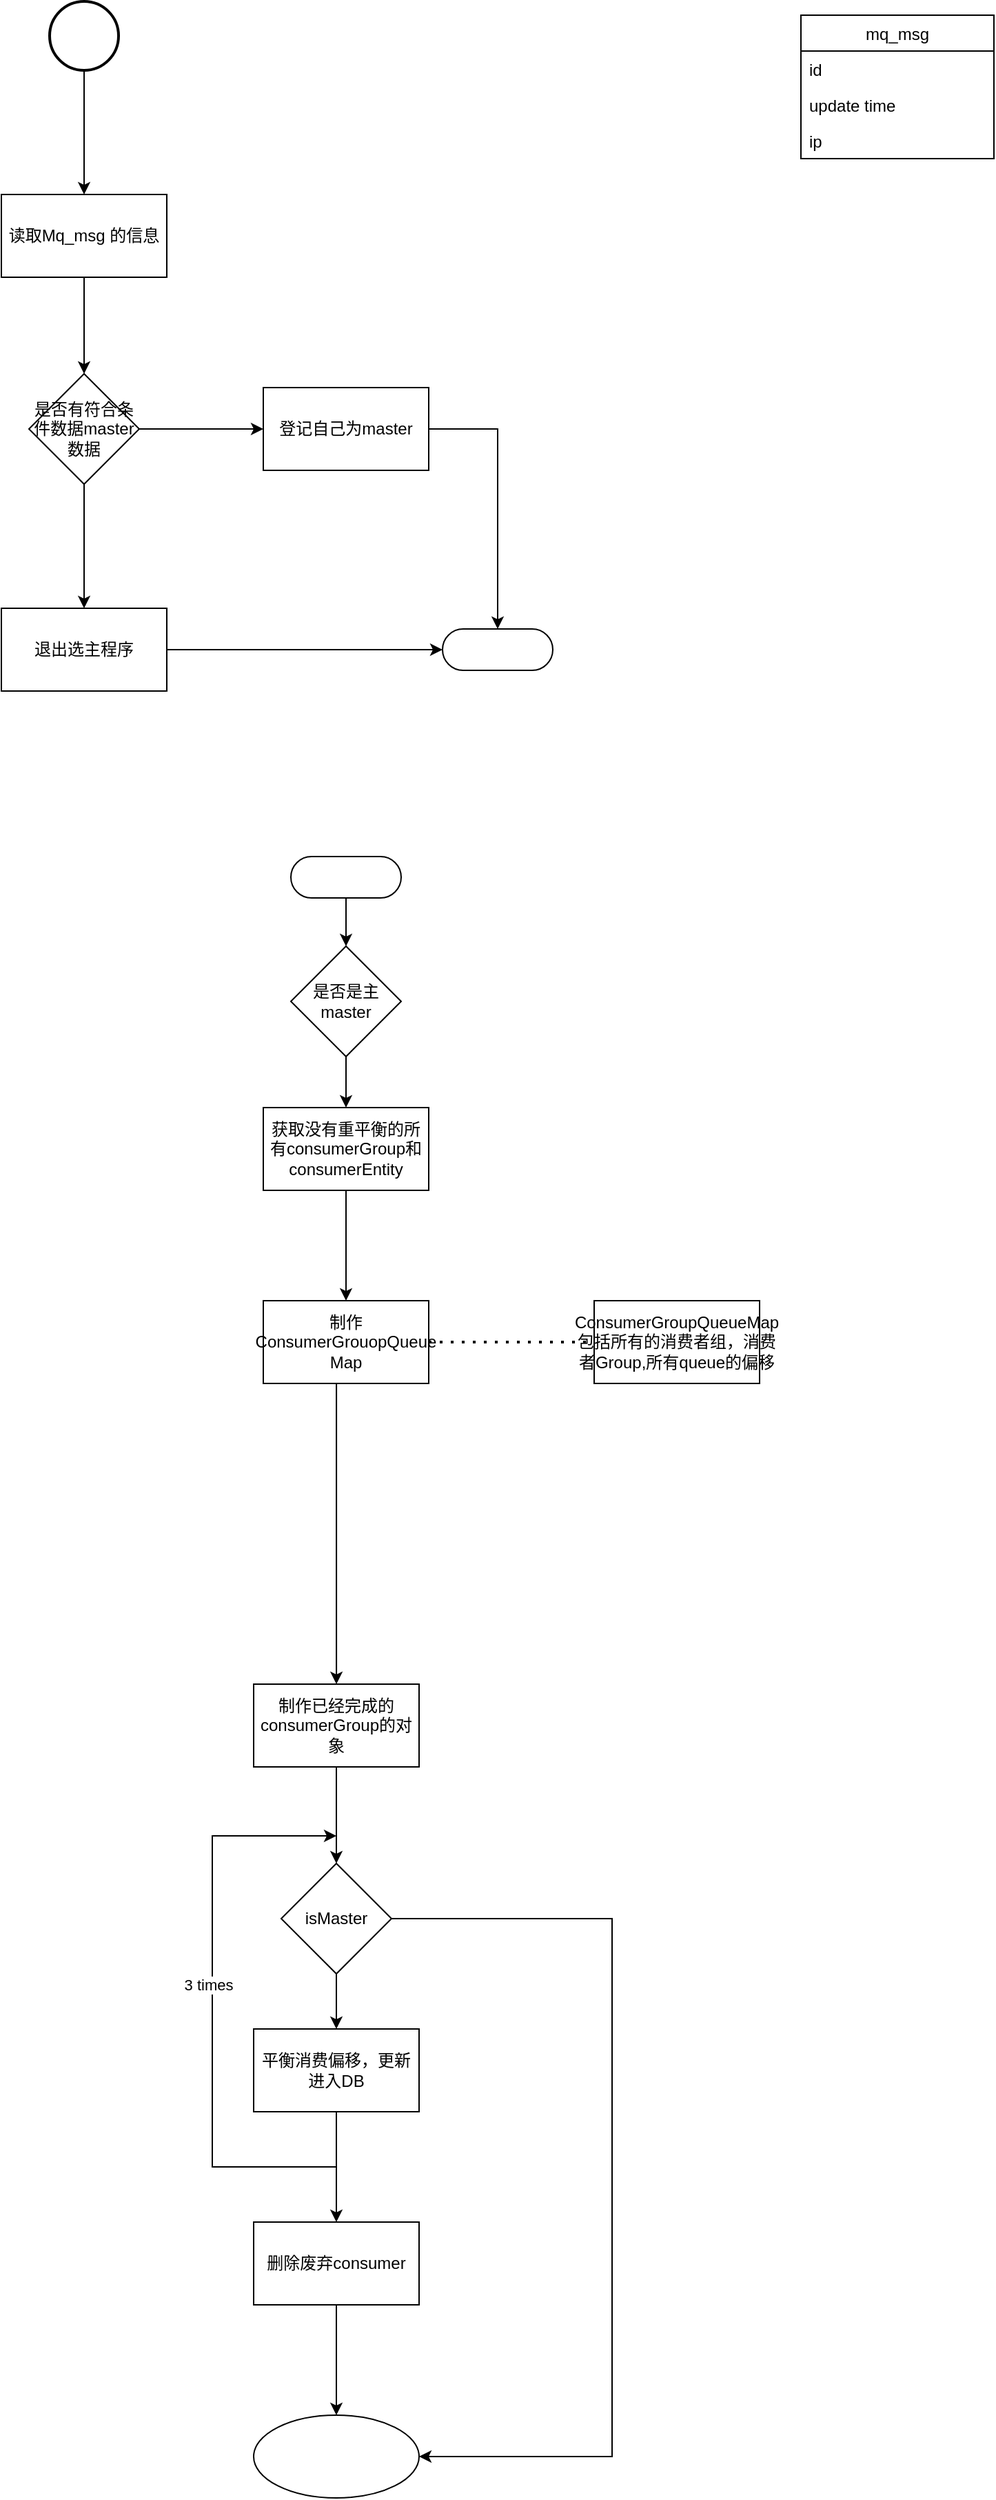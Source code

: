 <mxfile version="20.3.3" type="github">
  <diagram id="A1IVkFVI3k7iJlv4y0Dh" name="第 1 页">
    <mxGraphModel dx="1422" dy="826" grid="1" gridSize="10" guides="1" tooltips="1" connect="1" arrows="1" fold="1" page="1" pageScale="1" pageWidth="827" pageHeight="1169" math="0" shadow="0">
      <root>
        <mxCell id="0" />
        <mxCell id="1" parent="0" />
        <mxCell id="qFUdo42KV_erRPcCLVei-1" value="mq_msg" style="swimlane;fontStyle=0;childLayout=stackLayout;horizontal=1;startSize=26;fillColor=none;horizontalStack=0;resizeParent=1;resizeParentMax=0;resizeLast=0;collapsible=1;marginBottom=0;" parent="1" vertex="1">
          <mxGeometry x="620" y="70" width="140" height="104" as="geometry">
            <mxRectangle x="280" y="280" width="90" height="30" as="alternateBounds" />
          </mxGeometry>
        </mxCell>
        <mxCell id="qFUdo42KV_erRPcCLVei-2" value="id" style="text;strokeColor=none;fillColor=none;align=left;verticalAlign=top;spacingLeft=4;spacingRight=4;overflow=hidden;rotatable=0;points=[[0,0.5],[1,0.5]];portConstraint=eastwest;" parent="qFUdo42KV_erRPcCLVei-1" vertex="1">
          <mxGeometry y="26" width="140" height="26" as="geometry" />
        </mxCell>
        <mxCell id="qFUdo42KV_erRPcCLVei-3" value="update time" style="text;strokeColor=none;fillColor=none;align=left;verticalAlign=top;spacingLeft=4;spacingRight=4;overflow=hidden;rotatable=0;points=[[0,0.5],[1,0.5]];portConstraint=eastwest;" parent="qFUdo42KV_erRPcCLVei-1" vertex="1">
          <mxGeometry y="52" width="140" height="26" as="geometry" />
        </mxCell>
        <mxCell id="qFUdo42KV_erRPcCLVei-4" value="ip" style="text;strokeColor=none;fillColor=none;align=left;verticalAlign=top;spacingLeft=4;spacingRight=4;overflow=hidden;rotatable=0;points=[[0,0.5],[1,0.5]];portConstraint=eastwest;" parent="qFUdo42KV_erRPcCLVei-1" vertex="1">
          <mxGeometry y="78" width="140" height="26" as="geometry" />
        </mxCell>
        <mxCell id="qFUdo42KV_erRPcCLVei-10" value="" style="edgeStyle=orthogonalEdgeStyle;rounded=0;orthogonalLoop=1;jettySize=auto;html=1;" parent="1" source="qFUdo42KV_erRPcCLVei-5" target="qFUdo42KV_erRPcCLVei-9" edge="1">
          <mxGeometry relative="1" as="geometry" />
        </mxCell>
        <mxCell id="qFUdo42KV_erRPcCLVei-5" value="读取Mq_msg 的信息" style="rounded=0;whiteSpace=wrap;html=1;" parent="1" vertex="1">
          <mxGeometry x="40" y="200" width="120" height="60" as="geometry" />
        </mxCell>
        <mxCell id="qFUdo42KV_erRPcCLVei-8" style="edgeStyle=orthogonalEdgeStyle;rounded=0;orthogonalLoop=1;jettySize=auto;html=1;" parent="1" source="qFUdo42KV_erRPcCLVei-7" target="qFUdo42KV_erRPcCLVei-5" edge="1">
          <mxGeometry relative="1" as="geometry" />
        </mxCell>
        <mxCell id="qFUdo42KV_erRPcCLVei-7" value="" style="strokeWidth=2;html=1;shape=mxgraph.flowchart.start_2;whiteSpace=wrap;" parent="1" vertex="1">
          <mxGeometry x="75" y="60" width="50" height="50" as="geometry" />
        </mxCell>
        <mxCell id="qFUdo42KV_erRPcCLVei-12" value="" style="edgeStyle=orthogonalEdgeStyle;rounded=0;orthogonalLoop=1;jettySize=auto;html=1;" parent="1" source="qFUdo42KV_erRPcCLVei-9" target="qFUdo42KV_erRPcCLVei-11" edge="1">
          <mxGeometry relative="1" as="geometry" />
        </mxCell>
        <mxCell id="qFUdo42KV_erRPcCLVei-16" value="" style="edgeStyle=orthogonalEdgeStyle;rounded=0;orthogonalLoop=1;jettySize=auto;html=1;" parent="1" source="qFUdo42KV_erRPcCLVei-9" target="qFUdo42KV_erRPcCLVei-15" edge="1">
          <mxGeometry relative="1" as="geometry" />
        </mxCell>
        <mxCell id="qFUdo42KV_erRPcCLVei-9" value="是否有符合条件数据master数据" style="rhombus;whiteSpace=wrap;html=1;rounded=0;" parent="1" vertex="1">
          <mxGeometry x="60" y="330" width="80" height="80" as="geometry" />
        </mxCell>
        <mxCell id="qFUdo42KV_erRPcCLVei-18" style="edgeStyle=orthogonalEdgeStyle;rounded=0;orthogonalLoop=1;jettySize=auto;html=1;entryX=0;entryY=0.5;entryDx=0;entryDy=0;entryPerimeter=0;" parent="1" source="qFUdo42KV_erRPcCLVei-11" target="qFUdo42KV_erRPcCLVei-17" edge="1">
          <mxGeometry relative="1" as="geometry" />
        </mxCell>
        <mxCell id="qFUdo42KV_erRPcCLVei-11" value="退出选主程序" style="whiteSpace=wrap;html=1;rounded=0;" parent="1" vertex="1">
          <mxGeometry x="40" y="500" width="120" height="60" as="geometry" />
        </mxCell>
        <mxCell id="qFUdo42KV_erRPcCLVei-19" style="edgeStyle=orthogonalEdgeStyle;rounded=0;orthogonalLoop=1;jettySize=auto;html=1;entryX=0.5;entryY=0.5;entryDx=0;entryDy=-15;entryPerimeter=0;" parent="1" source="qFUdo42KV_erRPcCLVei-15" target="qFUdo42KV_erRPcCLVei-17" edge="1">
          <mxGeometry relative="1" as="geometry" />
        </mxCell>
        <mxCell id="qFUdo42KV_erRPcCLVei-15" value="登记自己为master" style="whiteSpace=wrap;html=1;rounded=0;" parent="1" vertex="1">
          <mxGeometry x="230" y="340" width="120" height="60" as="geometry" />
        </mxCell>
        <mxCell id="qFUdo42KV_erRPcCLVei-17" value="" style="html=1;dashed=0;whitespace=wrap;shape=mxgraph.dfd.start" parent="1" vertex="1">
          <mxGeometry x="360" y="515" width="80" height="30" as="geometry" />
        </mxCell>
        <mxCell id="qFUdo42KV_erRPcCLVei-23" value="" style="edgeStyle=orthogonalEdgeStyle;rounded=0;orthogonalLoop=1;jettySize=auto;html=1;" parent="1" source="qFUdo42KV_erRPcCLVei-21" target="qFUdo42KV_erRPcCLVei-22" edge="1">
          <mxGeometry relative="1" as="geometry" />
        </mxCell>
        <mxCell id="qFUdo42KV_erRPcCLVei-21" value="" style="html=1;dashed=0;whitespace=wrap;shape=mxgraph.dfd.start" parent="1" vertex="1">
          <mxGeometry x="250" y="680" width="80" height="30" as="geometry" />
        </mxCell>
        <mxCell id="j-rv734OtA0OHMe2fSV6-2" value="" style="edgeStyle=orthogonalEdgeStyle;rounded=0;orthogonalLoop=1;jettySize=auto;html=1;" edge="1" parent="1" source="qFUdo42KV_erRPcCLVei-22" target="j-rv734OtA0OHMe2fSV6-1">
          <mxGeometry relative="1" as="geometry" />
        </mxCell>
        <mxCell id="qFUdo42KV_erRPcCLVei-22" value="是否是主master" style="rhombus;whiteSpace=wrap;html=1;dashed=0;" parent="1" vertex="1">
          <mxGeometry x="250" y="745" width="80" height="80" as="geometry" />
        </mxCell>
        <mxCell id="qFUdo42KV_erRPcCLVei-29" value="" style="edgeStyle=orthogonalEdgeStyle;rounded=0;orthogonalLoop=1;jettySize=auto;html=1;exitX=0.442;exitY=1;exitDx=0;exitDy=0;exitPerimeter=0;" parent="1" source="j-rv734OtA0OHMe2fSV6-3" target="qFUdo42KV_erRPcCLVei-28" edge="1">
          <mxGeometry relative="1" as="geometry">
            <mxPoint x="283" y="1240" as="sourcePoint" />
          </mxGeometry>
        </mxCell>
        <mxCell id="qFUdo42KV_erRPcCLVei-35" value="" style="edgeStyle=orthogonalEdgeStyle;rounded=0;orthogonalLoop=1;jettySize=auto;html=1;" parent="1" source="qFUdo42KV_erRPcCLVei-28" target="qFUdo42KV_erRPcCLVei-34" edge="1">
          <mxGeometry relative="1" as="geometry" />
        </mxCell>
        <mxCell id="qFUdo42KV_erRPcCLVei-28" value="制作已经完成的consumerGroup的对象" style="whiteSpace=wrap;html=1;dashed=0;" parent="1" vertex="1">
          <mxGeometry x="223" y="1280" width="120" height="60" as="geometry" />
        </mxCell>
        <mxCell id="qFUdo42KV_erRPcCLVei-37" value="" style="edgeStyle=orthogonalEdgeStyle;rounded=0;orthogonalLoop=1;jettySize=auto;html=1;" parent="1" source="qFUdo42KV_erRPcCLVei-34" target="qFUdo42KV_erRPcCLVei-36" edge="1">
          <mxGeometry relative="1" as="geometry" />
        </mxCell>
        <mxCell id="qFUdo42KV_erRPcCLVei-45" style="edgeStyle=orthogonalEdgeStyle;rounded=0;orthogonalLoop=1;jettySize=auto;html=1;entryX=1;entryY=0.5;entryDx=0;entryDy=0;" parent="1" source="qFUdo42KV_erRPcCLVei-34" target="qFUdo42KV_erRPcCLVei-40" edge="1">
          <mxGeometry relative="1" as="geometry">
            <Array as="points">
              <mxPoint x="483" y="1450" />
              <mxPoint x="483" y="1840" />
            </Array>
          </mxGeometry>
        </mxCell>
        <mxCell id="qFUdo42KV_erRPcCLVei-34" value="isMaster" style="rhombus;whiteSpace=wrap;html=1;dashed=0;" parent="1" vertex="1">
          <mxGeometry x="243" y="1410" width="80" height="80" as="geometry" />
        </mxCell>
        <mxCell id="qFUdo42KV_erRPcCLVei-39" value="" style="edgeStyle=orthogonalEdgeStyle;rounded=0;orthogonalLoop=1;jettySize=auto;html=1;" parent="1" source="qFUdo42KV_erRPcCLVei-36" target="qFUdo42KV_erRPcCLVei-38" edge="1">
          <mxGeometry relative="1" as="geometry" />
        </mxCell>
        <mxCell id="qFUdo42KV_erRPcCLVei-36" value="平衡消费偏移，更新进入DB" style="whiteSpace=wrap;html=1;dashed=0;" parent="1" vertex="1">
          <mxGeometry x="223" y="1530" width="120" height="60" as="geometry" />
        </mxCell>
        <mxCell id="qFUdo42KV_erRPcCLVei-41" value="" style="edgeStyle=orthogonalEdgeStyle;rounded=0;orthogonalLoop=1;jettySize=auto;html=1;" parent="1" source="qFUdo42KV_erRPcCLVei-38" target="qFUdo42KV_erRPcCLVei-40" edge="1">
          <mxGeometry relative="1" as="geometry" />
        </mxCell>
        <mxCell id="qFUdo42KV_erRPcCLVei-38" value="删除废弃consumer" style="whiteSpace=wrap;html=1;dashed=0;" parent="1" vertex="1">
          <mxGeometry x="223" y="1670" width="120" height="60" as="geometry" />
        </mxCell>
        <mxCell id="qFUdo42KV_erRPcCLVei-40" value="" style="ellipse;whiteSpace=wrap;html=1;dashed=0;" parent="1" vertex="1">
          <mxGeometry x="223" y="1810" width="120" height="60" as="geometry" />
        </mxCell>
        <mxCell id="qFUdo42KV_erRPcCLVei-43" value="" style="endArrow=classic;html=1;rounded=0;" parent="1" edge="1">
          <mxGeometry width="50" height="50" relative="1" as="geometry">
            <mxPoint x="283" y="1630" as="sourcePoint" />
            <mxPoint x="283" y="1390" as="targetPoint" />
            <Array as="points">
              <mxPoint x="193" y="1630" />
              <mxPoint x="193" y="1390" />
            </Array>
          </mxGeometry>
        </mxCell>
        <mxCell id="qFUdo42KV_erRPcCLVei-44" value="3 times" style="edgeLabel;html=1;align=center;verticalAlign=middle;resizable=0;points=[];" parent="qFUdo42KV_erRPcCLVei-43" vertex="1" connectable="0">
          <mxGeometry x="0.057" y="3" relative="1" as="geometry">
            <mxPoint as="offset" />
          </mxGeometry>
        </mxCell>
        <mxCell id="j-rv734OtA0OHMe2fSV6-4" value="" style="edgeStyle=orthogonalEdgeStyle;rounded=0;orthogonalLoop=1;jettySize=auto;html=1;" edge="1" parent="1" source="j-rv734OtA0OHMe2fSV6-1" target="j-rv734OtA0OHMe2fSV6-3">
          <mxGeometry relative="1" as="geometry" />
        </mxCell>
        <mxCell id="j-rv734OtA0OHMe2fSV6-1" value="获取没有重平衡的所有consumerGroup和consumerEntity" style="whiteSpace=wrap;html=1;dashed=0;" vertex="1" parent="1">
          <mxGeometry x="230" y="862" width="120" height="60" as="geometry" />
        </mxCell>
        <mxCell id="j-rv734OtA0OHMe2fSV6-3" value="制作ConsumerGrouopQueue Map" style="whiteSpace=wrap;html=1;dashed=0;" vertex="1" parent="1">
          <mxGeometry x="230" y="1002" width="120" height="60" as="geometry" />
        </mxCell>
        <mxCell id="j-rv734OtA0OHMe2fSV6-5" value="ConsumerGroupQueueMap包括所有的消费者组，消费者Group,所有queue的偏移" style="whiteSpace=wrap;html=1;dashed=0;" vertex="1" parent="1">
          <mxGeometry x="470" y="1002" width="120" height="60" as="geometry" />
        </mxCell>
        <mxCell id="j-rv734OtA0OHMe2fSV6-8" value="" style="endArrow=none;dashed=1;html=1;dashPattern=1 3;strokeWidth=2;rounded=0;elbow=vertical;exitX=1;exitY=0.5;exitDx=0;exitDy=0;entryX=0;entryY=0.5;entryDx=0;entryDy=0;" edge="1" parent="1" source="j-rv734OtA0OHMe2fSV6-3" target="j-rv734OtA0OHMe2fSV6-5">
          <mxGeometry width="50" height="50" relative="1" as="geometry">
            <mxPoint x="370" y="1110" as="sourcePoint" />
            <mxPoint x="500" y="1090" as="targetPoint" />
          </mxGeometry>
        </mxCell>
      </root>
    </mxGraphModel>
  </diagram>
</mxfile>
